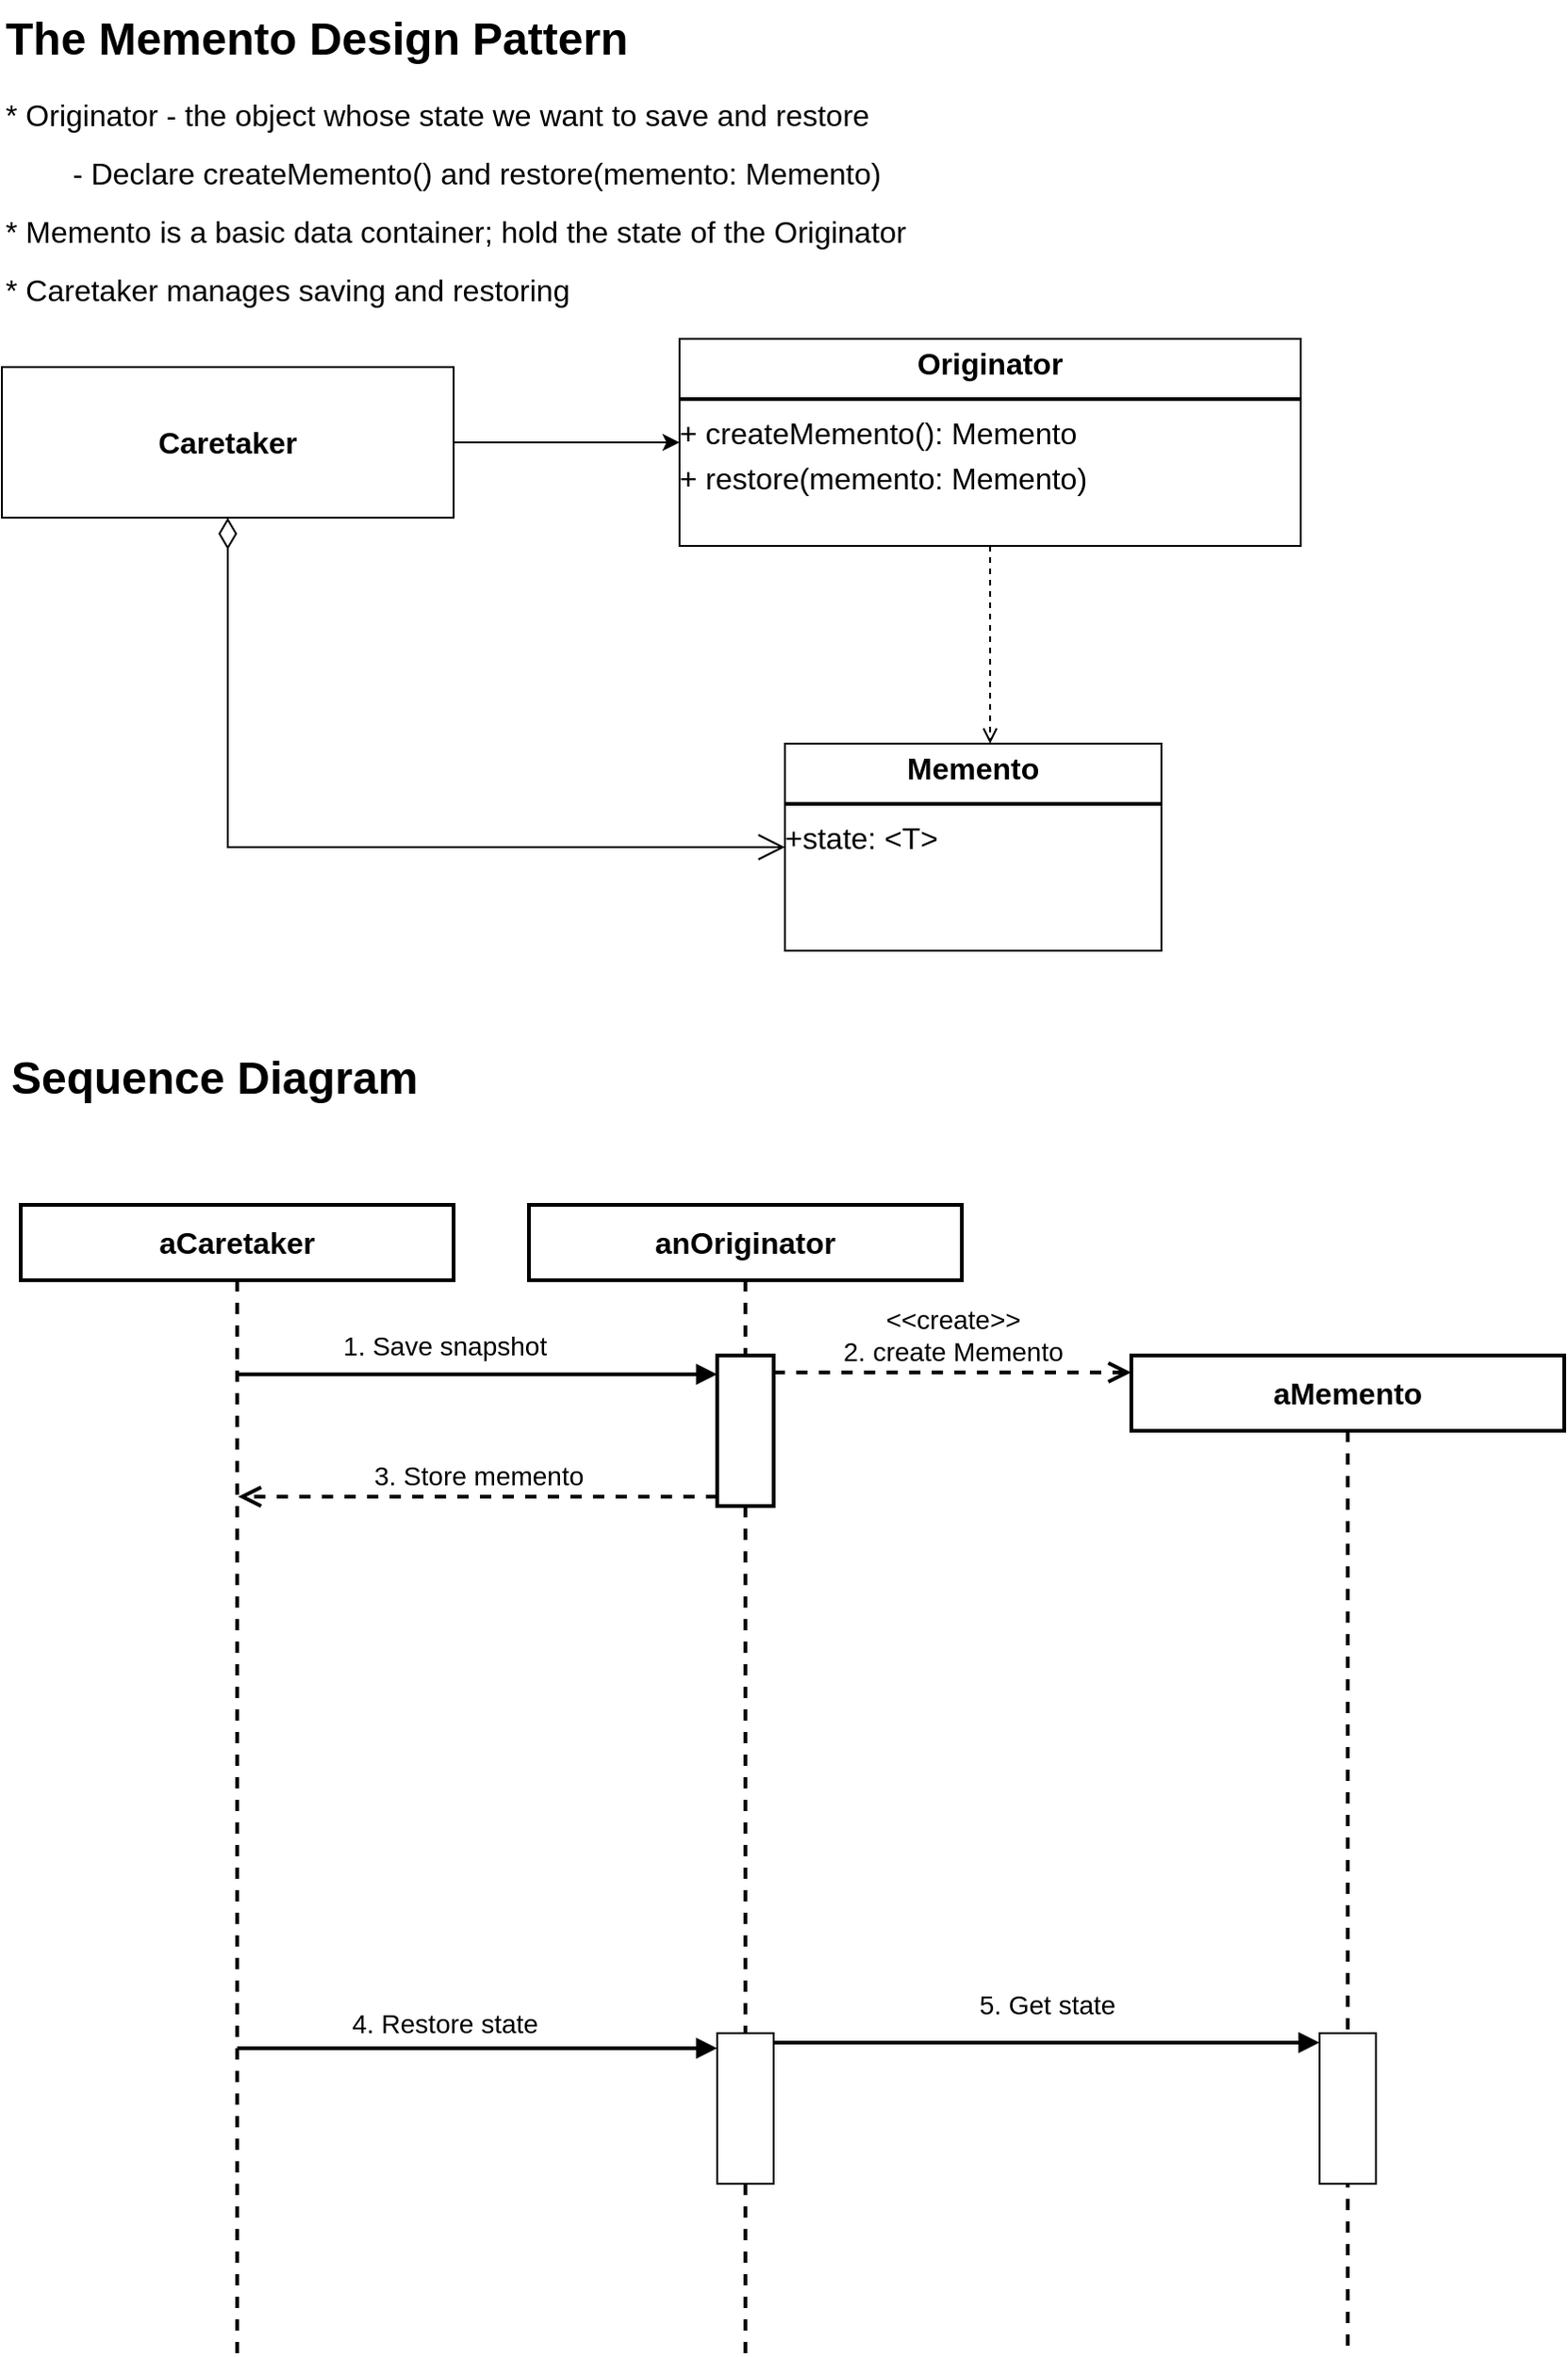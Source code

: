 <mxfile version="27.0.9">
  <diagram name="Page-1" id="pt2-N2RPmPDCYlziOM9A">
    <mxGraphModel dx="1018" dy="1988" grid="1" gridSize="10" guides="1" tooltips="1" connect="1" arrows="1" fold="1" page="1" pageScale="1" pageWidth="827" pageHeight="1169" math="0" shadow="0">
      <root>
        <mxCell id="0" />
        <mxCell id="1" parent="0" />
        <mxCell id="Zt0a48Xrl1jDhhw4yZQm-8" style="edgeStyle=orthogonalEdgeStyle;rounded=0;orthogonalLoop=1;jettySize=auto;html=1;exitX=1;exitY=0.5;exitDx=0;exitDy=0;entryX=0;entryY=0.5;entryDx=0;entryDy=0;fontSize=16;" edge="1" parent="1" source="Zt0a48Xrl1jDhhw4yZQm-1" target="Zt0a48Xrl1jDhhw4yZQm-3">
          <mxGeometry relative="1" as="geometry" />
        </mxCell>
        <mxCell id="Zt0a48Xrl1jDhhw4yZQm-1" value="Caretaker" style="fontStyle=1;html=1;whiteSpace=wrap;fontSize=16;" vertex="1" parent="1">
          <mxGeometry x="120" y="115" width="240" height="80" as="geometry" />
        </mxCell>
        <mxCell id="Zt0a48Xrl1jDhhw4yZQm-3" value="&lt;p style=&quot;margin:0px;margin-top:4px;text-align:center;&quot;&gt;&lt;b&gt;Originator&lt;/b&gt;&lt;/p&gt;&lt;hr style=&quot;border-style:solid;&quot;&gt;&lt;div style=&quot;height:2px;&quot;&gt;+ createMemento(): Memento&lt;/div&gt;&lt;div style=&quot;height:2px;&quot;&gt;&lt;br&gt;&lt;/div&gt;&lt;div style=&quot;height:2px;&quot;&gt;&lt;br&gt;&lt;/div&gt;&lt;div style=&quot;height:2px;&quot;&gt;&lt;br&gt;&lt;/div&gt;&lt;div style=&quot;height:2px;&quot;&gt;&lt;br&gt;&lt;/div&gt;&lt;div style=&quot;height:2px;&quot;&gt;&lt;br&gt;&lt;/div&gt;&lt;div style=&quot;height:2px;&quot;&gt;&lt;br&gt;&lt;/div&gt;&lt;div style=&quot;height:2px;&quot;&gt;&lt;br&gt;&lt;/div&gt;&lt;div style=&quot;height:2px;&quot;&gt;&lt;br&gt;&lt;/div&gt;&lt;div style=&quot;height:2px;&quot;&gt;&lt;br&gt;&lt;/div&gt;&lt;div style=&quot;height:2px;&quot;&gt;&lt;br&gt;&lt;/div&gt;&lt;div style=&quot;height:2px;&quot;&gt;&lt;br&gt;&lt;/div&gt;&lt;div style=&quot;height:2px;&quot;&gt;&lt;div style=&quot;height: 2px;&quot;&gt;+ restore(memento: Memento)&lt;/div&gt;&lt;div style=&quot;height: 2px;&quot;&gt;&lt;br&gt;&lt;/div&gt;&lt;div style=&quot;height: 2px;&quot;&gt;&lt;br&gt;&lt;/div&gt;&lt;div style=&quot;height: 2px;&quot;&gt;&lt;br&gt;&lt;/div&gt;&lt;div style=&quot;height: 2px;&quot;&gt;&lt;br&gt;&lt;/div&gt;&lt;/div&gt;" style="verticalAlign=top;align=left;overflow=fill;html=1;whiteSpace=wrap;fontSize=16;" vertex="1" parent="1">
          <mxGeometry x="480" y="100" width="330" height="110" as="geometry" />
        </mxCell>
        <mxCell id="Zt0a48Xrl1jDhhw4yZQm-4" value="&lt;p style=&quot;margin:0px;margin-top:4px;text-align:center;&quot;&gt;&lt;b&gt;Memento&lt;/b&gt;&lt;/p&gt;&lt;hr style=&quot;border-style:solid;&quot;&gt;&lt;div style=&quot;height:2px;&quot;&gt;+state: &amp;lt;T&amp;gt;&lt;/div&gt;&lt;div style=&quot;height:2px;&quot;&gt;&lt;br&gt;&lt;/div&gt;&lt;div style=&quot;height:2px;&quot;&gt;&lt;br&gt;&lt;/div&gt;&lt;div style=&quot;height:2px;&quot;&gt;&lt;br&gt;&lt;/div&gt;&lt;div style=&quot;height:2px;&quot;&gt;&lt;br&gt;&lt;/div&gt;&lt;div style=&quot;height:2px;&quot;&gt;&lt;br&gt;&lt;/div&gt;&lt;div style=&quot;height:2px;&quot;&gt;&lt;div style=&quot;height: 2px;&quot;&gt;&lt;br&gt;&lt;/div&gt;&lt;/div&gt;" style="verticalAlign=top;align=left;overflow=fill;html=1;whiteSpace=wrap;fontSize=16;" vertex="1" parent="1">
          <mxGeometry x="536" y="315" width="200" height="110" as="geometry" />
        </mxCell>
        <mxCell id="Zt0a48Xrl1jDhhw4yZQm-6" value="" style="html=1;verticalAlign=bottom;labelBackgroundColor=none;endArrow=open;endFill=0;dashed=1;rounded=0;entryX=0.545;entryY=0;entryDx=0;entryDy=0;entryPerimeter=0;exitX=0.5;exitY=1;exitDx=0;exitDy=0;fontSize=16;" edge="1" parent="1" source="Zt0a48Xrl1jDhhw4yZQm-3" target="Zt0a48Xrl1jDhhw4yZQm-4">
          <mxGeometry width="160" relative="1" as="geometry">
            <mxPoint x="330" y="215" as="sourcePoint" />
            <mxPoint x="490" y="215" as="targetPoint" />
          </mxGeometry>
        </mxCell>
        <mxCell id="Zt0a48Xrl1jDhhw4yZQm-7" value="" style="endArrow=open;html=1;endSize=12;startArrow=diamondThin;startSize=14;startFill=0;edgeStyle=orthogonalEdgeStyle;align=left;verticalAlign=bottom;rounded=0;exitX=0.5;exitY=1;exitDx=0;exitDy=0;entryX=0;entryY=0.5;entryDx=0;entryDy=0;fontSize=16;" edge="1" parent="1" source="Zt0a48Xrl1jDhhw4yZQm-1" target="Zt0a48Xrl1jDhhw4yZQm-4">
          <mxGeometry x="-1" y="3" relative="1" as="geometry">
            <mxPoint x="330" y="215" as="sourcePoint" />
            <mxPoint x="300" y="465" as="targetPoint" />
            <Array as="points">
              <mxPoint x="240" y="370" />
            </Array>
          </mxGeometry>
        </mxCell>
        <mxCell id="Zt0a48Xrl1jDhhw4yZQm-9" value="&lt;h1 style=&quot;margin-top: 0px;&quot;&gt;The Memento Design Pattern&lt;/h1&gt;&lt;p&gt;&lt;font style=&quot;font-size: 16px;&quot;&gt;&lt;font style=&quot;&quot;&gt;* Originator &lt;/font&gt;- the object whose state we want to save and restore&lt;/font&gt;&lt;/p&gt;&lt;p&gt;&lt;font size=&quot;3&quot;&gt;&lt;span style=&quot;white-space: pre;&quot;&gt;&#x9;&lt;/span&gt;- Declare createMemento() and restore(memento: Memento)&lt;br&gt;&lt;/font&gt;&lt;/p&gt;&lt;p&gt;&lt;font size=&quot;3&quot;&gt;* Memento is a basic data container; hold the state of the Originator&lt;/font&gt;&lt;/p&gt;&lt;p&gt;&lt;font size=&quot;3&quot;&gt;* Caretaker manages saving and restoring&lt;/font&gt;&lt;/p&gt;" style="text;html=1;whiteSpace=wrap;overflow=hidden;rounded=0;" vertex="1" parent="1">
          <mxGeometry x="120" y="-80" width="720" height="180" as="geometry" />
        </mxCell>
        <mxCell id="Zt0a48Xrl1jDhhw4yZQm-13" value="&lt;font style=&quot;font-size: 24px;&quot;&gt;Sequence Diagram&lt;/font&gt;" style="text;align=left;fontStyle=1;verticalAlign=middle;spacingLeft=3;spacingRight=3;strokeColor=none;rotatable=0;points=[[0,0.5],[1,0.5]];portConstraint=eastwest;html=1;fontSize=19;" vertex="1" parent="1">
          <mxGeometry x="120" y="480" width="710" height="26" as="geometry" />
        </mxCell>
        <mxCell id="Zt0a48Xrl1jDhhw4yZQm-14" value="&lt;b&gt;aCaretaker&lt;/b&gt;" style="shape=umlLifeline;perimeter=lifelinePerimeter;whiteSpace=wrap;html=1;container=1;dropTarget=0;collapsible=0;recursiveResize=0;outlineConnect=0;portConstraint=eastwest;newEdgeStyle={&quot;curved&quot;:0,&quot;rounded&quot;:0};strokeWidth=2;fontSize=16;" vertex="1" parent="1">
          <mxGeometry x="130" y="560" width="230" height="610" as="geometry" />
        </mxCell>
        <mxCell id="Zt0a48Xrl1jDhhw4yZQm-15" value="&lt;b&gt;anOriginator&lt;/b&gt;" style="shape=umlLifeline;perimeter=lifelinePerimeter;whiteSpace=wrap;html=1;container=1;dropTarget=0;collapsible=0;recursiveResize=0;outlineConnect=0;portConstraint=eastwest;newEdgeStyle={&quot;curved&quot;:0,&quot;rounded&quot;:0};strokeWidth=2;fontSize=16;" vertex="1" parent="1">
          <mxGeometry x="400" y="560" width="230" height="610" as="geometry" />
        </mxCell>
        <mxCell id="Zt0a48Xrl1jDhhw4yZQm-18" value="" style="html=1;points=[[0,0,0,0,5],[0,1,0,0,-5],[1,0,0,0,5],[1,1,0,0,-5]];perimeter=orthogonalPerimeter;outlineConnect=0;targetShapes=umlLifeline;portConstraint=eastwest;newEdgeStyle={&quot;curved&quot;:0,&quot;rounded&quot;:0};fontSize=14;strokeWidth=2;" vertex="1" parent="Zt0a48Xrl1jDhhw4yZQm-15">
          <mxGeometry x="100" y="80" width="30" height="80" as="geometry" />
        </mxCell>
        <mxCell id="Zt0a48Xrl1jDhhw4yZQm-19" value="" style="html=1;points=[[0,0,0,0,5],[0,1,0,0,-5],[1,0,0,0,5],[1,1,0,0,-5]];perimeter=orthogonalPerimeter;outlineConnect=0;targetShapes=umlLifeline;portConstraint=eastwest;newEdgeStyle={&quot;curved&quot;:0,&quot;rounded&quot;:0};fontSize=14;" vertex="1" parent="Zt0a48Xrl1jDhhw4yZQm-15">
          <mxGeometry x="100" y="440" width="30" height="80" as="geometry" />
        </mxCell>
        <mxCell id="Zt0a48Xrl1jDhhw4yZQm-16" value="&lt;b&gt;aMemento&lt;/b&gt;" style="shape=umlLifeline;perimeter=lifelinePerimeter;whiteSpace=wrap;html=1;container=1;dropTarget=0;collapsible=0;recursiveResize=0;outlineConnect=0;portConstraint=eastwest;newEdgeStyle={&quot;curved&quot;:0,&quot;rounded&quot;:0};strokeWidth=2;fontSize=16;" vertex="1" parent="1">
          <mxGeometry x="720" y="640" width="230" height="530" as="geometry" />
        </mxCell>
        <mxCell id="Zt0a48Xrl1jDhhw4yZQm-20" value="" style="html=1;points=[[0,0,0,0,5],[0,1,0,0,-5],[1,0,0,0,5],[1,1,0,0,-5]];perimeter=orthogonalPerimeter;outlineConnect=0;targetShapes=umlLifeline;portConstraint=eastwest;newEdgeStyle={&quot;curved&quot;:0,&quot;rounded&quot;:0};" vertex="1" parent="Zt0a48Xrl1jDhhw4yZQm-16">
          <mxGeometry x="100" y="360" width="30" height="80" as="geometry" />
        </mxCell>
        <mxCell id="Zt0a48Xrl1jDhhw4yZQm-17" value="" style="html=1;verticalAlign=bottom;labelBackgroundColor=none;endArrow=block;endFill=1;rounded=0;strokeWidth=2;" edge="1" parent="1">
          <mxGeometry width="160" relative="1" as="geometry">
            <mxPoint x="245" y="650" as="sourcePoint" />
            <mxPoint x="500" y="650" as="targetPoint" />
          </mxGeometry>
        </mxCell>
        <mxCell id="Zt0a48Xrl1jDhhw4yZQm-22" value="&lt;font style=&quot;font-size: 14px;&quot;&gt;3. Store memento&lt;/font&gt;" style="html=1;verticalAlign=bottom;endArrow=open;dashed=1;endSize=8;curved=0;rounded=0;exitX=0;exitY=1;exitDx=0;exitDy=-5;exitPerimeter=0;strokeWidth=2;" edge="1" parent="1" source="Zt0a48Xrl1jDhhw4yZQm-18" target="Zt0a48Xrl1jDhhw4yZQm-14">
          <mxGeometry relative="1" as="geometry">
            <mxPoint x="540" y="850" as="sourcePoint" />
            <mxPoint x="460" y="850" as="targetPoint" />
          </mxGeometry>
        </mxCell>
        <mxCell id="Zt0a48Xrl1jDhhw4yZQm-23" value="&amp;lt;&amp;lt;create&amp;gt;&amp;gt;&lt;div&gt;2. create Memento&lt;/div&gt;" style="html=1;verticalAlign=bottom;endArrow=open;dashed=1;endSize=8;curved=0;rounded=0;entryX=0;entryY=0.017;entryDx=0;entryDy=0;entryPerimeter=0;fontSize=14;strokeWidth=2;" edge="1" parent="1" source="Zt0a48Xrl1jDhhw4yZQm-18" target="Zt0a48Xrl1jDhhw4yZQm-16">
          <mxGeometry relative="1" as="geometry">
            <mxPoint x="635" y="710" as="sourcePoint" />
            <mxPoint x="380" y="710" as="targetPoint" />
          </mxGeometry>
        </mxCell>
        <mxCell id="Zt0a48Xrl1jDhhw4yZQm-25" value="" style="html=1;verticalAlign=bottom;labelBackgroundColor=none;endArrow=block;endFill=1;rounded=0;strokeWidth=2;" edge="1" parent="1">
          <mxGeometry width="160" relative="1" as="geometry">
            <mxPoint x="245" y="1008" as="sourcePoint" />
            <mxPoint x="500" y="1008" as="targetPoint" />
          </mxGeometry>
        </mxCell>
        <mxCell id="Zt0a48Xrl1jDhhw4yZQm-26" value="" style="html=1;verticalAlign=bottom;labelBackgroundColor=none;endArrow=block;endFill=1;rounded=0;exitX=1;exitY=0;exitDx=0;exitDy=5;exitPerimeter=0;strokeWidth=2;" edge="1" parent="1" source="Zt0a48Xrl1jDhhw4yZQm-19" target="Zt0a48Xrl1jDhhw4yZQm-20">
          <mxGeometry width="160" relative="1" as="geometry">
            <mxPoint x="430" y="1000" as="sourcePoint" />
            <mxPoint x="685" y="1000" as="targetPoint" />
          </mxGeometry>
        </mxCell>
        <mxCell id="Zt0a48Xrl1jDhhw4yZQm-27" value="1. Save snapshot" style="text;html=1;align=center;verticalAlign=middle;resizable=0;points=[];autosize=1;strokeColor=none;fillColor=none;fontSize=14;strokeWidth=2;" vertex="1" parent="1">
          <mxGeometry x="290" y="620" width="130" height="30" as="geometry" />
        </mxCell>
        <mxCell id="Zt0a48Xrl1jDhhw4yZQm-28" value="4. Restore state" style="text;html=1;align=center;verticalAlign=middle;resizable=0;points=[];autosize=1;strokeColor=none;fillColor=none;fontSize=14;strokeWidth=2;" vertex="1" parent="1">
          <mxGeometry x="295" y="980" width="120" height="30" as="geometry" />
        </mxCell>
        <mxCell id="Zt0a48Xrl1jDhhw4yZQm-29" value="5. Get state" style="text;html=1;align=center;verticalAlign=middle;resizable=0;points=[];autosize=1;strokeColor=none;fillColor=none;fontSize=14;strokeWidth=2;" vertex="1" parent="1">
          <mxGeometry x="625" y="970" width="100" height="30" as="geometry" />
        </mxCell>
      </root>
    </mxGraphModel>
  </diagram>
</mxfile>
